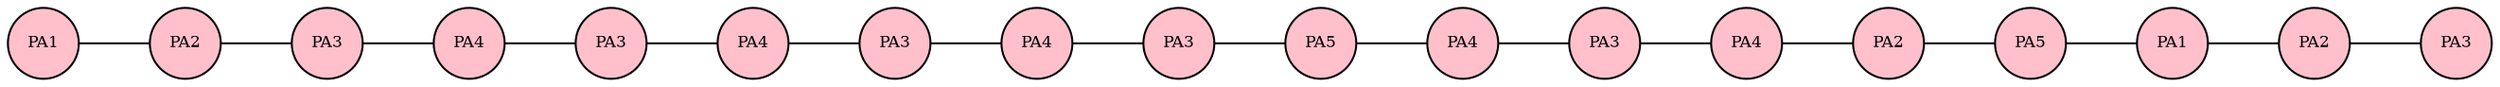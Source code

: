 graph G {
  layout=dot;
  rankdir=LR;
  node [style=filled];
17 [shape=circle,fillcolor="pink",label="PA3",width="0.5",fontsize="8",margin="0.05,0.055",height="0.5",fixedsize="1"];
16 [shape=circle,fillcolor="pink",label="PA2",width="0.5",fontsize="8",margin="0.05,0.055",height="0.5",fixedsize="1"];
15 [shape=circle,fillcolor="pink",label="PA1",width="0.5",fontsize="8",margin="0.05,0.055",height="0.5",fixedsize="1"];
14 [shape=circle,fillcolor="pink",label="PA5",width="0.5",fontsize="8",margin="0.05,0.055",height="0.5",fixedsize="1"];
13 [shape=circle,fillcolor="pink",label="PA2",width="0.5",fontsize="8",margin="0.05,0.055",height="0.5",fixedsize="1"];
12 [shape=circle,fillcolor="pink",label="PA4",width="0.5",fontsize="8",margin="0.05,0.055",height="0.5",fixedsize="1"];
11 [shape=circle,fillcolor="pink",label="PA3",width="0.5",fontsize="8",margin="0.05,0.055",height="0.5",fixedsize="1"];
10 [shape=circle,fillcolor="pink",label="PA4",width="0.5",fontsize="8",margin="0.05,0.055",height="0.5",fixedsize="1"];
9 [shape=circle,fillcolor="pink",label="PA5",width="0.5",fontsize="8",margin="0.05,0.055",height="0.5",fixedsize="1"];
8 [shape=circle,fillcolor="pink",label="PA3",width="0.5",fontsize="8",margin="0.05,0.055",height="0.5",fixedsize="1"];
7 [shape=circle,fillcolor="pink",label="PA4",width="0.5",fontsize="8",margin="0.05,0.055",height="0.5",fixedsize="1"];
6 [shape=circle,fillcolor="pink",label="PA3",width="0.5",fontsize="8",margin="0.05,0.055",height="0.5",fixedsize="1"];
5 [shape=circle,fillcolor="pink",label="PA4",width="0.5",fontsize="8",margin="0.05,0.055",height="0.5",fixedsize="1"];
4 [shape=circle,fillcolor="pink",label="PA3",width="0.5",fontsize="8",margin="0.05,0.055",height="0.5",fixedsize="1"];
3 [shape=circle,fillcolor="pink",label="PA4",width="0.5",fontsize="8",margin="0.05,0.055",height="0.5",fixedsize="1"];
2 [shape=circle,fillcolor="pink",label="PA3",width="0.5",fontsize="8",margin="0.05,0.055",height="0.5",fixedsize="1"];
1 [shape=circle,fillcolor="pink",label="PA2",width="0.5",fontsize="8",margin="0.05,0.055",height="0.5",fixedsize="1"];
0 [shape=circle,fillcolor="pink",label="PA1",width="0.5",fontsize="8",margin="0.05,0.055",height="0.5",fixedsize="1"];
0 -- 1 [label="",id="1"];
1 -- 2 [label="",id="2"];
2 -- 3 [label="",id="3"];
3 -- 4 [label="",id="4"];
4 -- 5 [label="",id="5"];
5 -- 6 [label="",id="6"];
6 -- 7 [label="",id="7"];
7 -- 8 [label="",id="8"];
8 -- 9 [label="",id="9"];
9 -- 10 [label="",id="10"];
10 -- 11 [label="",id="11"];
11 -- 12 [label="",id="12"];
12 -- 13 [label="",id="13"];
13 -- 14 [label="",id="14"];
14 -- 15 [label="",id="15"];
15 -- 16 [label="",id="16"];
16 -- 17 [label="",id="17"];}